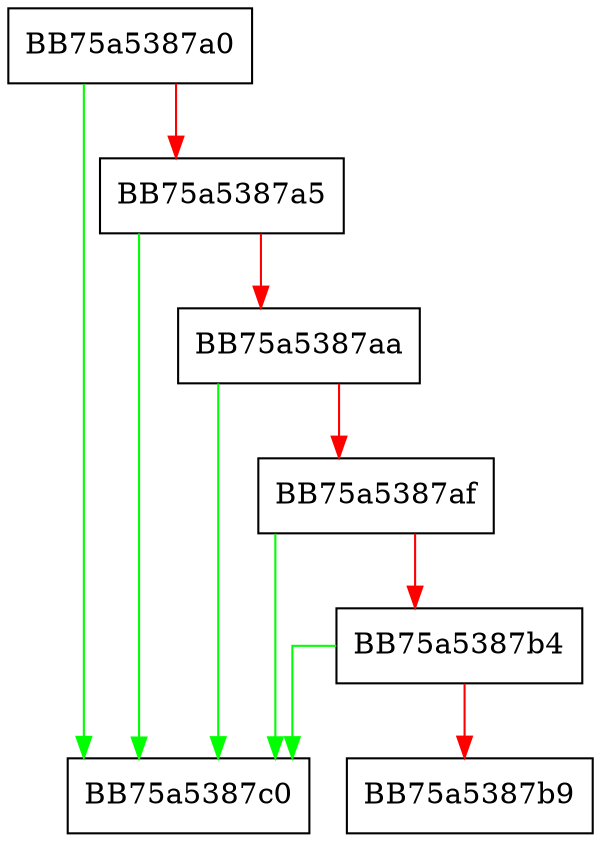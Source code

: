 digraph isEscCharClass {
  node [shape="box"];
  graph [splines=ortho];
  BB75a5387a0 -> BB75a5387c0 [color="green"];
  BB75a5387a0 -> BB75a5387a5 [color="red"];
  BB75a5387a5 -> BB75a5387c0 [color="green"];
  BB75a5387a5 -> BB75a5387aa [color="red"];
  BB75a5387aa -> BB75a5387c0 [color="green"];
  BB75a5387aa -> BB75a5387af [color="red"];
  BB75a5387af -> BB75a5387c0 [color="green"];
  BB75a5387af -> BB75a5387b4 [color="red"];
  BB75a5387b4 -> BB75a5387c0 [color="green"];
  BB75a5387b4 -> BB75a5387b9 [color="red"];
}